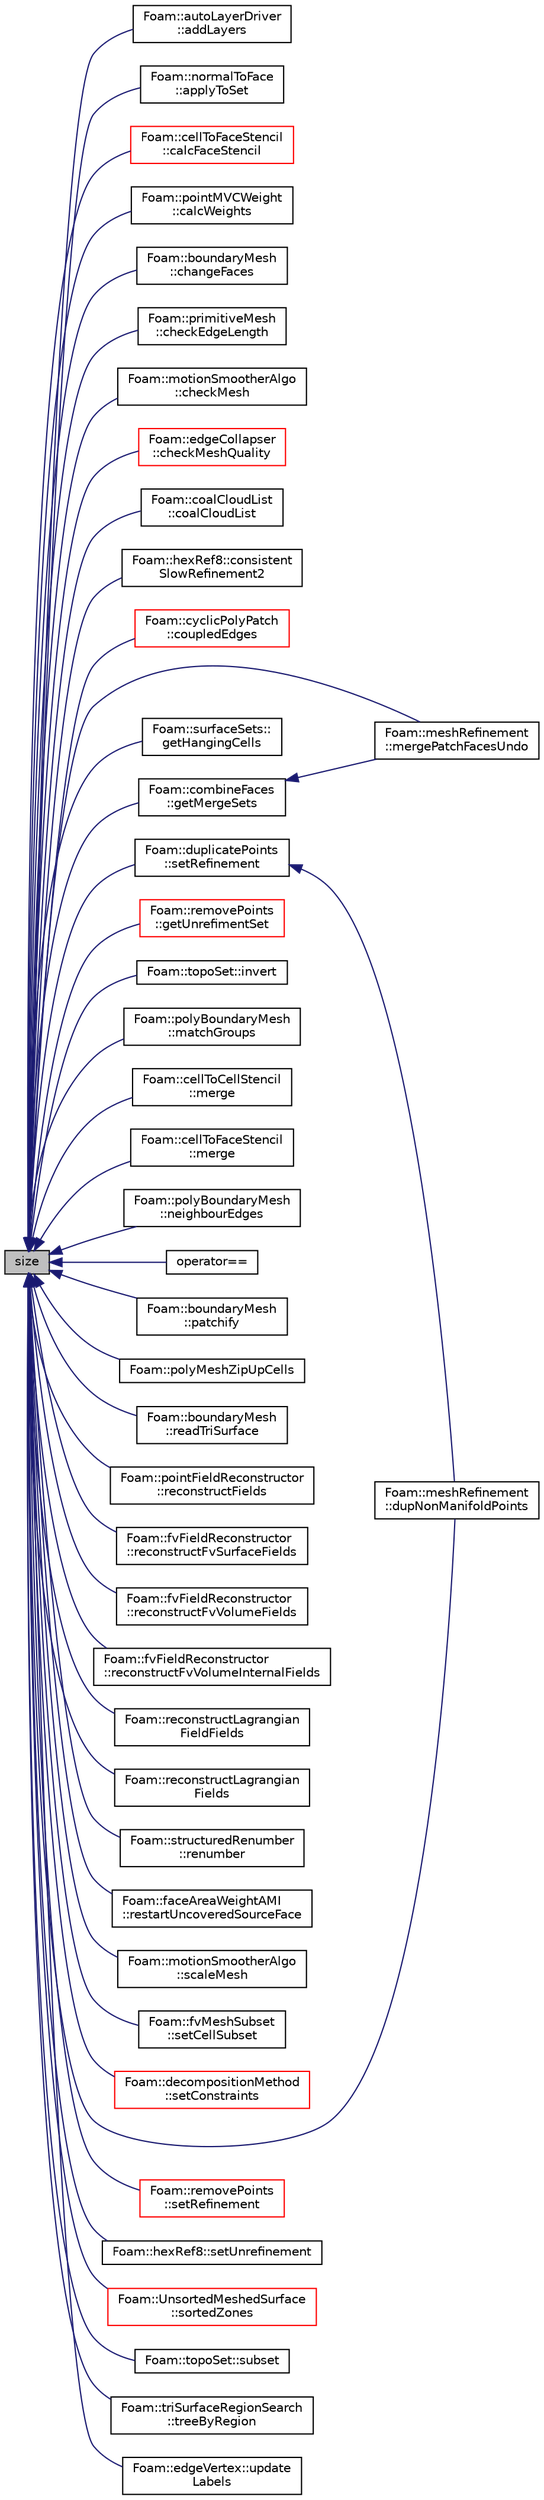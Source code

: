 digraph "size"
{
  bgcolor="transparent";
  edge [fontname="Helvetica",fontsize="10",labelfontname="Helvetica",labelfontsize="10"];
  node [fontname="Helvetica",fontsize="10",shape=record];
  rankdir="LR";
  Node1 [label="size",height=0.2,width=0.4,color="black", fillcolor="grey75", style="filled", fontcolor="black"];
  Node1 -> Node2 [dir="back",color="midnightblue",fontsize="10",style="solid",fontname="Helvetica"];
  Node2 [label="Foam::autoLayerDriver\l::addLayers",height=0.2,width=0.4,color="black",URL="$a00084.html#a2654851d1ffedc26e8ff1424f7097ba6",tooltip="Add cell layers. "];
  Node1 -> Node3 [dir="back",color="midnightblue",fontsize="10",style="solid",fontname="Helvetica"];
  Node3 [label="Foam::normalToFace\l::applyToSet",height=0.2,width=0.4,color="black",URL="$a01648.html#a9209c8f0dadc97abefaea99f168a85ae"];
  Node1 -> Node4 [dir="back",color="midnightblue",fontsize="10",style="solid",fontname="Helvetica"];
  Node4 [label="Foam::cellToFaceStencil\l::calcFaceStencil",height=0.2,width=0.4,color="red",URL="$a00243.html#a14f5e1313e09731da9c6e22c7a9cd40e",tooltip="Collect cell neighbours into extended stencil. "];
  Node1 -> Node5 [dir="back",color="midnightblue",fontsize="10",style="solid",fontname="Helvetica"];
  Node5 [label="Foam::pointMVCWeight\l::calcWeights",height=0.2,width=0.4,color="black",URL="$a01889.html#a121eb1ad9e2a6b94a94f389141c59656",tooltip="Calculate weights from single face&#39;s vertices only. "];
  Node1 -> Node6 [dir="back",color="midnightblue",fontsize="10",style="solid",fontname="Helvetica"];
  Node6 [label="Foam::boundaryMesh\l::changeFaces",height=0.2,width=0.4,color="black",URL="$a00151.html#aa3edbdb390a2b28fbb17a16562278186",tooltip="Recalculate face ordering and patches. Return old to new. "];
  Node1 -> Node7 [dir="back",color="midnightblue",fontsize="10",style="solid",fontname="Helvetica"];
  Node7 [label="Foam::primitiveMesh\l::checkEdgeLength",height=0.2,width=0.4,color="black",URL="$a01967.html#a12a8ef728174b326da08de0014e2d737",tooltip="Check edge length. "];
  Node1 -> Node8 [dir="back",color="midnightblue",fontsize="10",style="solid",fontname="Helvetica"];
  Node8 [label="Foam::motionSmootherAlgo\l::checkMesh",height=0.2,width=0.4,color="black",URL="$a01530.html#a078476cf74c48ec612d310bebc06f0f0",tooltip="Check (subset of mesh including baffles) with mesh settings. "];
  Node1 -> Node9 [dir="back",color="midnightblue",fontsize="10",style="solid",fontname="Helvetica"];
  Node9 [label="Foam::edgeCollapser\l::checkMeshQuality",height=0.2,width=0.4,color="red",URL="$a00613.html#a05c592dbdbe3fcc0728c2595750b5982",tooltip="Check mesh and mark points on faces in error. "];
  Node1 -> Node10 [dir="back",color="midnightblue",fontsize="10",style="solid",fontname="Helvetica"];
  Node10 [label="Foam::coalCloudList\l::coalCloudList",height=0.2,width=0.4,color="black",URL="$a00301.html#a4557023397aad50dca7e2902a2f22d19"];
  Node1 -> Node11 [dir="back",color="midnightblue",fontsize="10",style="solid",fontname="Helvetica"];
  Node11 [label="Foam::hexRef8::consistent\lSlowRefinement2",height=0.2,width=0.4,color="black",URL="$a01009.html#ac6ddabf79074c4c7cc1cfe6908d6c4a9",tooltip="Like consistentSlowRefinement but uses different meshWave. "];
  Node1 -> Node12 [dir="back",color="midnightblue",fontsize="10",style="solid",fontname="Helvetica"];
  Node12 [label="Foam::cyclicPolyPatch\l::coupledEdges",height=0.2,width=0.4,color="red",URL="$a00484.html#aeb3422aeee49268307deb477d32dc2d3",tooltip="Return connected edges (from patch local to neighbour patch local). "];
  Node1 -> Node13 [dir="back",color="midnightblue",fontsize="10",style="solid",fontname="Helvetica"];
  Node13 [label="Foam::meshRefinement\l::dupNonManifoldPoints",height=0.2,width=0.4,color="black",URL="$a01469.html#a9dbc8bd1d38070053486014e911d03a1",tooltip="Find boundary points that connect to more than one cell. "];
  Node1 -> Node14 [dir="back",color="midnightblue",fontsize="10",style="solid",fontname="Helvetica"];
  Node14 [label="Foam::surfaceSets::\lgetHangingCells",height=0.2,width=0.4,color="black",URL="$a02492.html#a132f4892a58ea8f9478b78c38c9747d7",tooltip="Get cells using points on &#39;outside&#39; only. "];
  Node1 -> Node15 [dir="back",color="midnightblue",fontsize="10",style="solid",fontname="Helvetica"];
  Node15 [label="Foam::combineFaces\l::getMergeSets",height=0.2,width=0.4,color="black",URL="$a00321.html#abd1b83a712a550e2749e9e986450687d",tooltip="Extract lists of all (non-coupled) boundary faces on selected. "];
  Node15 -> Node16 [dir="back",color="midnightblue",fontsize="10",style="solid",fontname="Helvetica"];
  Node16 [label="Foam::meshRefinement\l::mergePatchFacesUndo",height=0.2,width=0.4,color="black",URL="$a01469.html#a46abeca243f55035145fe45edc956bef",tooltip="Merge coplanar faces. preserveFaces is != -1 for faces. "];
  Node1 -> Node17 [dir="back",color="midnightblue",fontsize="10",style="solid",fontname="Helvetica"];
  Node17 [label="Foam::removePoints\l::getUnrefimentSet",height=0.2,width=0.4,color="red",URL="$a02158.html#a28398a6f2c4cfed4668de2daa457202c",tooltip="Given set of faces to restore calculates a consistent set of. "];
  Node1 -> Node18 [dir="back",color="midnightblue",fontsize="10",style="solid",fontname="Helvetica"];
  Node18 [label="Foam::topoSet::invert",height=0.2,width=0.4,color="black",URL="$a02635.html#a35fb7dbde3f7be406451bf0a8eb57d2e",tooltip="Invert contents. (insert all members 0..maxLen-1 which were not in. "];
  Node1 -> Node19 [dir="back",color="midnightblue",fontsize="10",style="solid",fontname="Helvetica"];
  Node19 [label="Foam::polyBoundaryMesh\l::matchGroups",height=0.2,width=0.4,color="black",URL="$a01910.html#aeb77e4ba0af6c6a8faab03402a92e43e",tooltip="Match the patches to groups. Returns all the (fully matched) groups. "];
  Node1 -> Node20 [dir="back",color="midnightblue",fontsize="10",style="solid",fontname="Helvetica"];
  Node20 [label="Foam::cellToCellStencil\l::merge",height=0.2,width=0.4,color="black",URL="$a00241.html#aba5b3197263351f33ab737106969fa85",tooltip="Merge two lists. "];
  Node1 -> Node21 [dir="back",color="midnightblue",fontsize="10",style="solid",fontname="Helvetica"];
  Node21 [label="Foam::cellToFaceStencil\l::merge",height=0.2,width=0.4,color="black",URL="$a00243.html#aba5b3197263351f33ab737106969fa85",tooltip="Merge two lists. "];
  Node1 -> Node16 [dir="back",color="midnightblue",fontsize="10",style="solid",fontname="Helvetica"];
  Node1 -> Node22 [dir="back",color="midnightblue",fontsize="10",style="solid",fontname="Helvetica"];
  Node22 [label="Foam::polyBoundaryMesh\l::neighbourEdges",height=0.2,width=0.4,color="black",URL="$a01910.html#a1622aa14f9257dc2d02f4bd0826049e7",tooltip="Per patch the edges on the neighbouring patch. Is for every external. "];
  Node1 -> Node23 [dir="back",color="midnightblue",fontsize="10",style="solid",fontname="Helvetica"];
  Node23 [label="operator==",height=0.2,width=0.4,color="black",URL="$a00984.html#adac844928b3d4e191d3b619ea115f425",tooltip="Equality. Hash tables are equal if the keys and values are equal. "];
  Node1 -> Node24 [dir="back",color="midnightblue",fontsize="10",style="solid",fontname="Helvetica"];
  Node24 [label="Foam::boundaryMesh\l::patchify",height=0.2,width=0.4,color="black",URL="$a00151.html#a1388ce7b51e90f0f124154376ec33a51",tooltip="Take over patches onto polyMesh from nearest face in *this. "];
  Node1 -> Node25 [dir="back",color="midnightblue",fontsize="10",style="solid",fontname="Helvetica"];
  Node25 [label="Foam::polyMeshZipUpCells",height=0.2,width=0.4,color="black",URL="$a10725.html#ab957fb2d74d8de84991a6246e876ecd2"];
  Node1 -> Node26 [dir="back",color="midnightblue",fontsize="10",style="solid",fontname="Helvetica"];
  Node26 [label="Foam::boundaryMesh\l::readTriSurface",height=0.2,width=0.4,color="black",URL="$a00151.html#a2ee25ae613c57256a825ff088edc0839",tooltip="Read from triSurface. "];
  Node1 -> Node27 [dir="back",color="midnightblue",fontsize="10",style="solid",fontname="Helvetica"];
  Node27 [label="Foam::pointFieldReconstructor\l::reconstructFields",height=0.2,width=0.4,color="black",URL="$a01880.html#afdbc06f26580a47771f50bfc33ac87a1",tooltip="Reconstruct and write all fields. "];
  Node1 -> Node28 [dir="back",color="midnightblue",fontsize="10",style="solid",fontname="Helvetica"];
  Node28 [label="Foam::fvFieldReconstructor\l::reconstructFvSurfaceFields",height=0.2,width=0.4,color="black",URL="$a00874.html#ae2d566ae42b0d3d1cae82189cc15e3f5",tooltip="Read, reconstruct and write all/selected surface fields. "];
  Node1 -> Node29 [dir="back",color="midnightblue",fontsize="10",style="solid",fontname="Helvetica"];
  Node29 [label="Foam::fvFieldReconstructor\l::reconstructFvVolumeFields",height=0.2,width=0.4,color="black",URL="$a00874.html#a8d6a39c49209189dc1677e2985888107",tooltip="Read, reconstruct and write all/selected volume fields. "];
  Node1 -> Node30 [dir="back",color="midnightblue",fontsize="10",style="solid",fontname="Helvetica"];
  Node30 [label="Foam::fvFieldReconstructor\l::reconstructFvVolumeInternalFields",height=0.2,width=0.4,color="black",URL="$a00874.html#a56b0a335258f4da54a984dc25ef10e89",tooltip="Read, reconstruct and write all/selected volume internal fields. "];
  Node1 -> Node31 [dir="back",color="midnightblue",fontsize="10",style="solid",fontname="Helvetica"];
  Node31 [label="Foam::reconstructLagrangian\lFieldFields",height=0.2,width=0.4,color="black",URL="$a10725.html#a7d4b2cacc32265a49e7664807afda7e5"];
  Node1 -> Node32 [dir="back",color="midnightblue",fontsize="10",style="solid",fontname="Helvetica"];
  Node32 [label="Foam::reconstructLagrangian\lFields",height=0.2,width=0.4,color="black",URL="$a10725.html#a46e14d4afb931626b729217805b535af"];
  Node1 -> Node33 [dir="back",color="midnightblue",fontsize="10",style="solid",fontname="Helvetica"];
  Node33 [label="Foam::structuredRenumber\l::renumber",height=0.2,width=0.4,color="black",URL="$a02457.html#a8c8c314aed6bcca51f2e7ae9a90f1b82",tooltip="Return the order in which cells need to be visited, i.e. "];
  Node1 -> Node34 [dir="back",color="midnightblue",fontsize="10",style="solid",fontname="Helvetica"];
  Node34 [label="Foam::faceAreaWeightAMI\l::restartUncoveredSourceFace",height=0.2,width=0.4,color="black",URL="$a00718.html#ab8d201787596bb305b4f7fa6b0042fec",tooltip="Attempt to re-evaluate source faces that have not been included. "];
  Node1 -> Node35 [dir="back",color="midnightblue",fontsize="10",style="solid",fontname="Helvetica"];
  Node35 [label="Foam::motionSmootherAlgo\l::scaleMesh",height=0.2,width=0.4,color="black",URL="$a01530.html#a32bff44040e6dbc2f185cba89bcacd6d",tooltip="Move mesh with externally provided mesh constraints. "];
  Node1 -> Node36 [dir="back",color="midnightblue",fontsize="10",style="solid",fontname="Helvetica"];
  Node36 [label="Foam::fvMeshSubset\l::setCellSubset",height=0.2,width=0.4,color="black",URL="$a00881.html#a7007bf1daafcf75caa93fdb67143236e",tooltip="Set the subset. Create \"oldInternalFaces\" patch for exposed. "];
  Node1 -> Node37 [dir="back",color="midnightblue",fontsize="10",style="solid",fontname="Helvetica"];
  Node37 [label="Foam::decompositionMethod\l::setConstraints",height=0.2,width=0.4,color="red",URL="$a00506.html#a36608a91d1c00b41284eaf46b895387c",tooltip="Helper: extract constraints: "];
  Node1 -> Node38 [dir="back",color="midnightblue",fontsize="10",style="solid",fontname="Helvetica"];
  Node38 [label="Foam::duplicatePoints\l::setRefinement",height=0.2,width=0.4,color="black",URL="$a00592.html#a159a54964aa4001ff24e9fb05834750a",tooltip="Play commands into polyTopoChange to duplicate points. Gets. "];
  Node38 -> Node13 [dir="back",color="midnightblue",fontsize="10",style="solid",fontname="Helvetica"];
  Node1 -> Node39 [dir="back",color="midnightblue",fontsize="10",style="solid",fontname="Helvetica"];
  Node39 [label="Foam::removePoints\l::setRefinement",height=0.2,width=0.4,color="red",URL="$a02158.html#a9e4bbed42eb828caa39cf0e1c437bb88",tooltip="Play commands into polyTopoChange to remove points. Gets. "];
  Node1 -> Node40 [dir="back",color="midnightblue",fontsize="10",style="solid",fontname="Helvetica"];
  Node40 [label="Foam::hexRef8::setUnrefinement",height=0.2,width=0.4,color="black",URL="$a01009.html#aa4246c753057abd6ecf4b510ee30bd99",tooltip="Remove some refinement. Needs to be supplied output of. "];
  Node1 -> Node41 [dir="back",color="midnightblue",fontsize="10",style="solid",fontname="Helvetica"];
  Node41 [label="Foam::UnsortedMeshedSurface\l::sortedZones",height=0.2,width=0.4,color="red",URL="$a02757.html#ac8dc2e2101632583877c186dc03de67d",tooltip="Sort faces according to zoneIds. "];
  Node1 -> Node42 [dir="back",color="midnightblue",fontsize="10",style="solid",fontname="Helvetica"];
  Node42 [label="Foam::topoSet::subset",height=0.2,width=0.4,color="black",URL="$a02635.html#aca3bc27ef071fc2fccd797b459d8d979",tooltip="Subset contents. Only elements present in both sets remain. "];
  Node1 -> Node43 [dir="back",color="midnightblue",fontsize="10",style="solid",fontname="Helvetica"];
  Node43 [label="Foam::triSurfaceRegionSearch\l::treeByRegion",height=0.2,width=0.4,color="black",URL="$a02687.html#ac02de27ce5f8e8275ab114f72875c760",tooltip="Demand driven construction of octree for each region. "];
  Node1 -> Node44 [dir="back",color="midnightblue",fontsize="10",style="solid",fontname="Helvetica"];
  Node44 [label="Foam::edgeVertex::update\lLabels",height=0.2,width=0.4,color="black",URL="$a00622.html#aabad227770ae783a1b7c8ee859e92e89",tooltip="Update map from map. Used to update cell/face labels. "];
}
